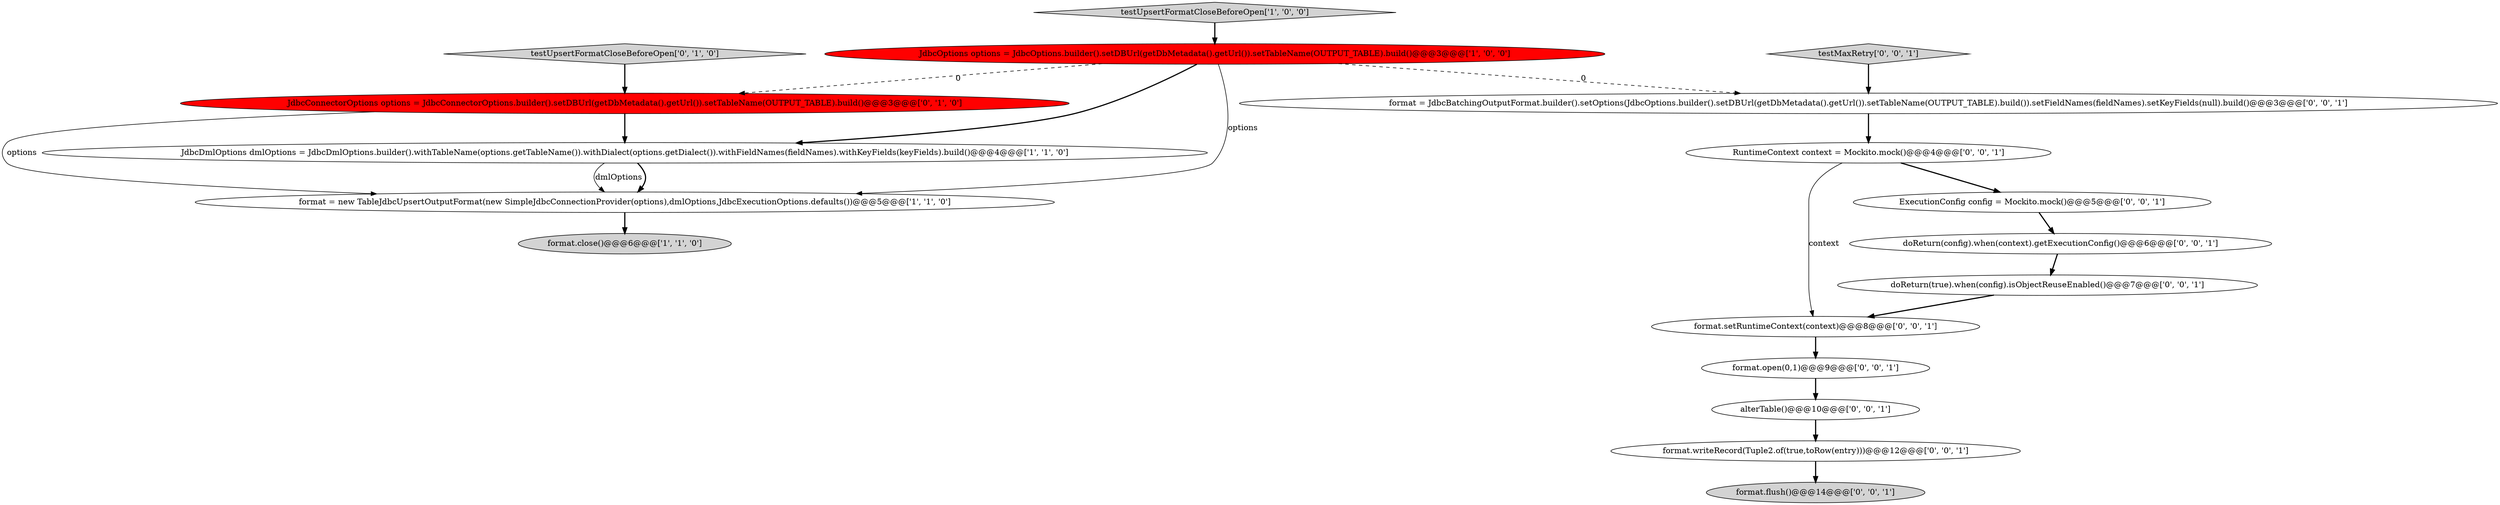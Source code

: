 digraph {
0 [style = filled, label = "testUpsertFormatCloseBeforeOpen['1', '0', '0']", fillcolor = lightgray, shape = diamond image = "AAA0AAABBB1BBB"];
6 [style = filled, label = "testUpsertFormatCloseBeforeOpen['0', '1', '0']", fillcolor = lightgray, shape = diamond image = "AAA0AAABBB2BBB"];
1 [style = filled, label = "JdbcOptions options = JdbcOptions.builder().setDBUrl(getDbMetadata().getUrl()).setTableName(OUTPUT_TABLE).build()@@@3@@@['1', '0', '0']", fillcolor = red, shape = ellipse image = "AAA1AAABBB1BBB"];
5 [style = filled, label = "JdbcConnectorOptions options = JdbcConnectorOptions.builder().setDBUrl(getDbMetadata().getUrl()).setTableName(OUTPUT_TABLE).build()@@@3@@@['0', '1', '0']", fillcolor = red, shape = ellipse image = "AAA1AAABBB2BBB"];
3 [style = filled, label = "format = new TableJdbcUpsertOutputFormat(new SimpleJdbcConnectionProvider(options),dmlOptions,JdbcExecutionOptions.defaults())@@@5@@@['1', '1', '0']", fillcolor = white, shape = ellipse image = "AAA0AAABBB1BBB"];
7 [style = filled, label = "format.writeRecord(Tuple2.of(true,toRow(entry)))@@@12@@@['0', '0', '1']", fillcolor = white, shape = ellipse image = "AAA0AAABBB3BBB"];
8 [style = filled, label = "format.flush()@@@14@@@['0', '0', '1']", fillcolor = lightgray, shape = ellipse image = "AAA0AAABBB3BBB"];
4 [style = filled, label = "JdbcDmlOptions dmlOptions = JdbcDmlOptions.builder().withTableName(options.getTableName()).withDialect(options.getDialect()).withFieldNames(fieldNames).withKeyFields(keyFields).build()@@@4@@@['1', '1', '0']", fillcolor = white, shape = ellipse image = "AAA0AAABBB1BBB"];
12 [style = filled, label = "alterTable()@@@10@@@['0', '0', '1']", fillcolor = white, shape = ellipse image = "AAA0AAABBB3BBB"];
14 [style = filled, label = "ExecutionConfig config = Mockito.mock()@@@5@@@['0', '0', '1']", fillcolor = white, shape = ellipse image = "AAA0AAABBB3BBB"];
13 [style = filled, label = "format.open(0,1)@@@9@@@['0', '0', '1']", fillcolor = white, shape = ellipse image = "AAA0AAABBB3BBB"];
17 [style = filled, label = "testMaxRetry['0', '0', '1']", fillcolor = lightgray, shape = diamond image = "AAA0AAABBB3BBB"];
15 [style = filled, label = "format = JdbcBatchingOutputFormat.builder().setOptions(JdbcOptions.builder().setDBUrl(getDbMetadata().getUrl()).setTableName(OUTPUT_TABLE).build()).setFieldNames(fieldNames).setKeyFields(null).build()@@@3@@@['0', '0', '1']", fillcolor = white, shape = ellipse image = "AAA0AAABBB3BBB"];
10 [style = filled, label = "RuntimeContext context = Mockito.mock()@@@4@@@['0', '0', '1']", fillcolor = white, shape = ellipse image = "AAA0AAABBB3BBB"];
9 [style = filled, label = "doReturn(true).when(config).isObjectReuseEnabled()@@@7@@@['0', '0', '1']", fillcolor = white, shape = ellipse image = "AAA0AAABBB3BBB"];
2 [style = filled, label = "format.close()@@@6@@@['1', '1', '0']", fillcolor = lightgray, shape = ellipse image = "AAA0AAABBB1BBB"];
11 [style = filled, label = "doReturn(config).when(context).getExecutionConfig()@@@6@@@['0', '0', '1']", fillcolor = white, shape = ellipse image = "AAA0AAABBB3BBB"];
16 [style = filled, label = "format.setRuntimeContext(context)@@@8@@@['0', '0', '1']", fillcolor = white, shape = ellipse image = "AAA0AAABBB3BBB"];
4->3 [style = bold, label=""];
1->4 [style = bold, label=""];
15->10 [style = bold, label=""];
16->13 [style = bold, label=""];
1->5 [style = dashed, label="0"];
10->14 [style = bold, label=""];
1->15 [style = dashed, label="0"];
10->16 [style = solid, label="context"];
1->3 [style = solid, label="options"];
11->9 [style = bold, label=""];
7->8 [style = bold, label=""];
12->7 [style = bold, label=""];
9->16 [style = bold, label=""];
6->5 [style = bold, label=""];
13->12 [style = bold, label=""];
3->2 [style = bold, label=""];
0->1 [style = bold, label=""];
4->3 [style = solid, label="dmlOptions"];
5->4 [style = bold, label=""];
17->15 [style = bold, label=""];
5->3 [style = solid, label="options"];
14->11 [style = bold, label=""];
}
